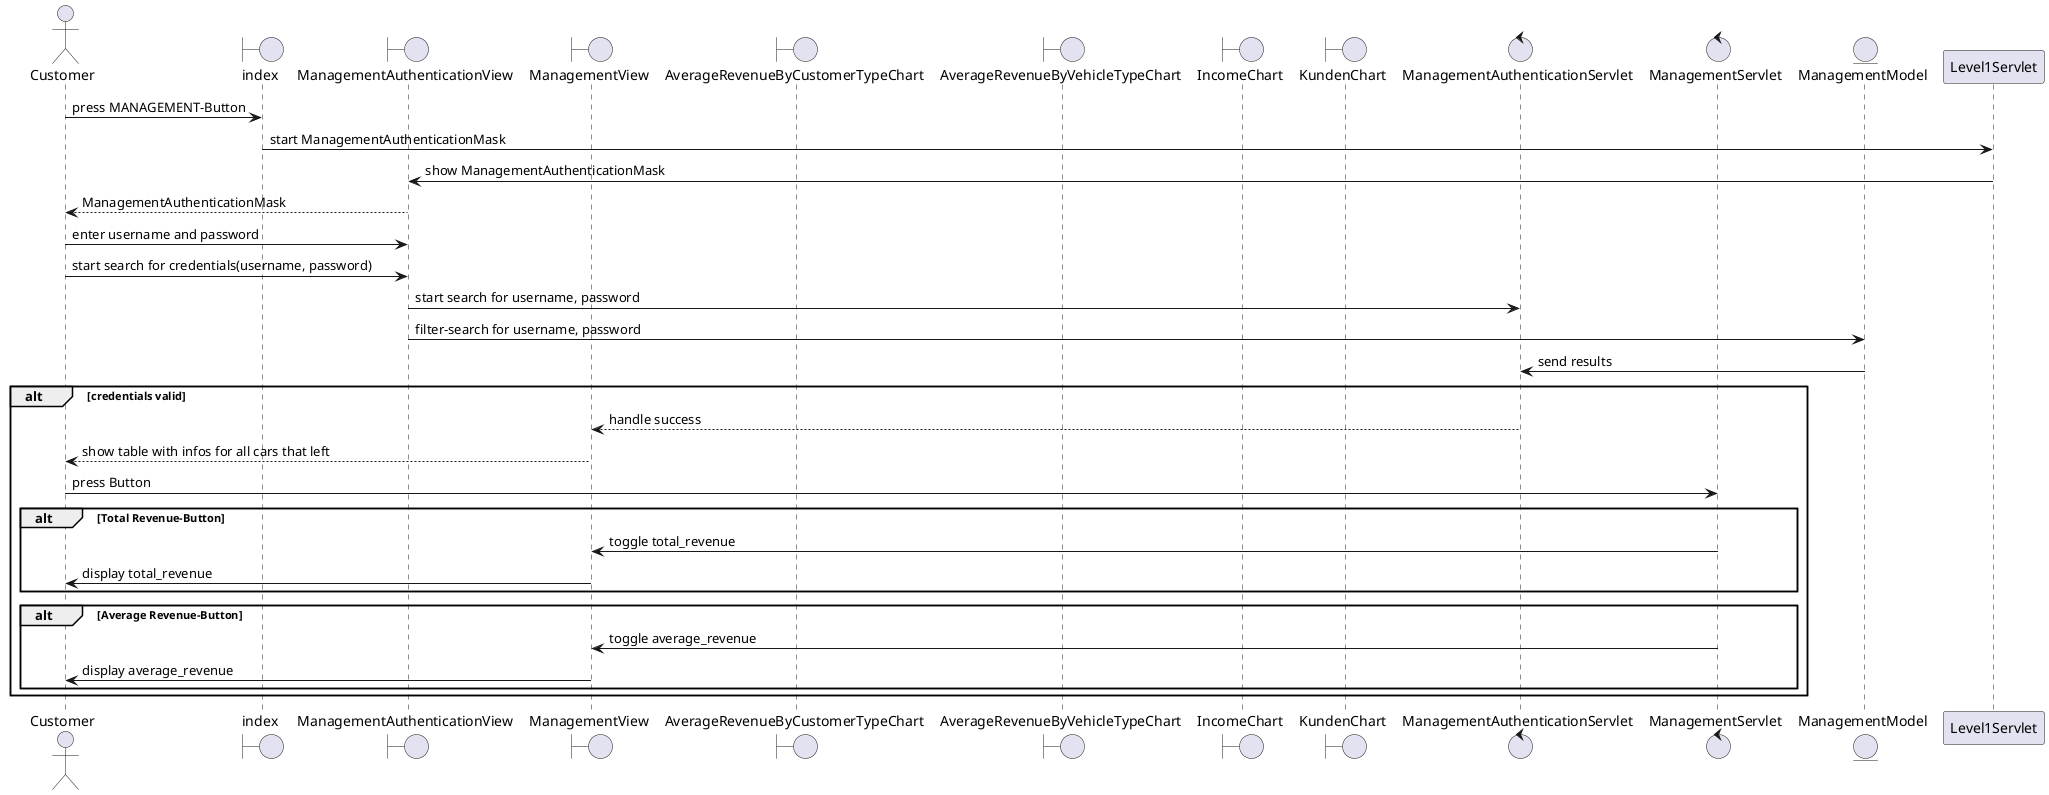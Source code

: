 @startuml
'https://plantuml.com/sequence-diagram
actor Customer
boundary index
boundary ManagementAuthenticationView
boundary ManagementView
boundary AverageRevenueByCustomerTypeChart
boundary AverageRevenueByVehicleTypeChart
boundary IncomeChart
boundary KundenChart
control ManagementAuthenticationServlet
control ManagementServlet
entity ManagementModel
Customer -> index : press MANAGEMENT-Button
index -> Level1Servlet : start ManagementAuthenticationMask
Level1Servlet -> ManagementAuthenticationView : show ManagementAuthenticationMask
ManagementAuthenticationView --> Customer : ManagementAuthenticationMask
Customer -> ManagementAuthenticationView : enter username and password
Customer -> ManagementAuthenticationView : start search for credentials(username, password)
ManagementAuthenticationView -> ManagementAuthenticationServlet : start search for username, password
ManagementAuthenticationView -> ManagementModel : filter-search for username, password
ManagementModel -> ManagementAuthenticationServlet : send results
alt credentials valid
    ManagementAuthenticationServlet --> ManagementView : handle success
    ManagementView --> Customer : show table with infos for all cars that left
    Customer -> ManagementServlet : press Button
    alt Total Revenue-Button
        ManagementServlet -> ManagementView : toggle total_revenue
        ManagementView -> Customer : display total_revenue
    end
    alt Average Revenue-Button
        ManagementServlet -> ManagementView : toggle average_revenue
        ManagementView -> Customer : display average_revenue
    end


end


@enduml